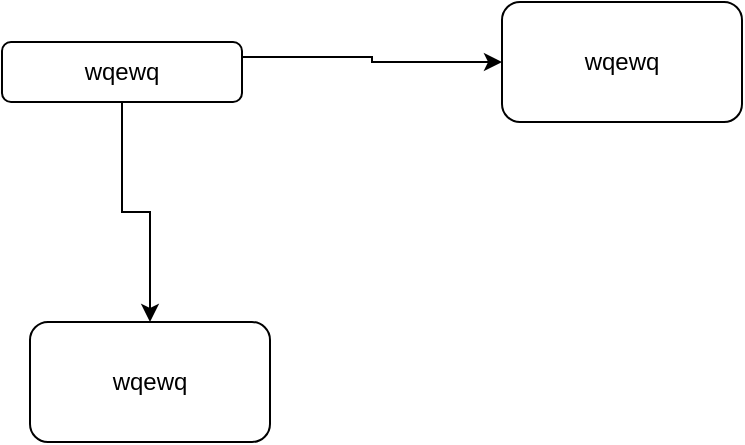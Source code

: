 <mxfile version="20.8.3" type="github">
  <diagram id="Cc7i2nrXAPJifbFOZoFY" name="第 1 页">
    <mxGraphModel dx="954" dy="616" grid="1" gridSize="10" guides="1" tooltips="1" connect="1" arrows="1" fold="1" page="1" pageScale="1" pageWidth="827" pageHeight="1169" math="0" shadow="0">
      <root>
        <mxCell id="0" />
        <mxCell id="1" parent="0" />
        <mxCell id="BDsqaUhXTQ0Hbzn26vz0-4" style="edgeStyle=orthogonalEdgeStyle;rounded=0;orthogonalLoop=1;jettySize=auto;html=1;exitX=1;exitY=0.25;exitDx=0;exitDy=0;" edge="1" parent="1" source="BDsqaUhXTQ0Hbzn26vz0-1" target="BDsqaUhXTQ0Hbzn26vz0-3">
          <mxGeometry relative="1" as="geometry" />
        </mxCell>
        <mxCell id="BDsqaUhXTQ0Hbzn26vz0-5" style="edgeStyle=orthogonalEdgeStyle;rounded=0;orthogonalLoop=1;jettySize=auto;html=1;exitX=0.5;exitY=1;exitDx=0;exitDy=0;" edge="1" parent="1" source="BDsqaUhXTQ0Hbzn26vz0-1" target="BDsqaUhXTQ0Hbzn26vz0-2">
          <mxGeometry relative="1" as="geometry" />
        </mxCell>
        <mxCell id="BDsqaUhXTQ0Hbzn26vz0-1" value="wqewq" style="rounded=1;whiteSpace=wrap;html=1;" vertex="1" parent="1">
          <mxGeometry x="280" y="210" width="120" height="30" as="geometry" />
        </mxCell>
        <mxCell id="BDsqaUhXTQ0Hbzn26vz0-2" value="wqewq" style="rounded=1;whiteSpace=wrap;html=1;" vertex="1" parent="1">
          <mxGeometry x="294" y="350" width="120" height="60" as="geometry" />
        </mxCell>
        <mxCell id="BDsqaUhXTQ0Hbzn26vz0-3" value="wqewq" style="rounded=1;whiteSpace=wrap;html=1;" vertex="1" parent="1">
          <mxGeometry x="530" y="190" width="120" height="60" as="geometry" />
        </mxCell>
      </root>
    </mxGraphModel>
  </diagram>
</mxfile>
